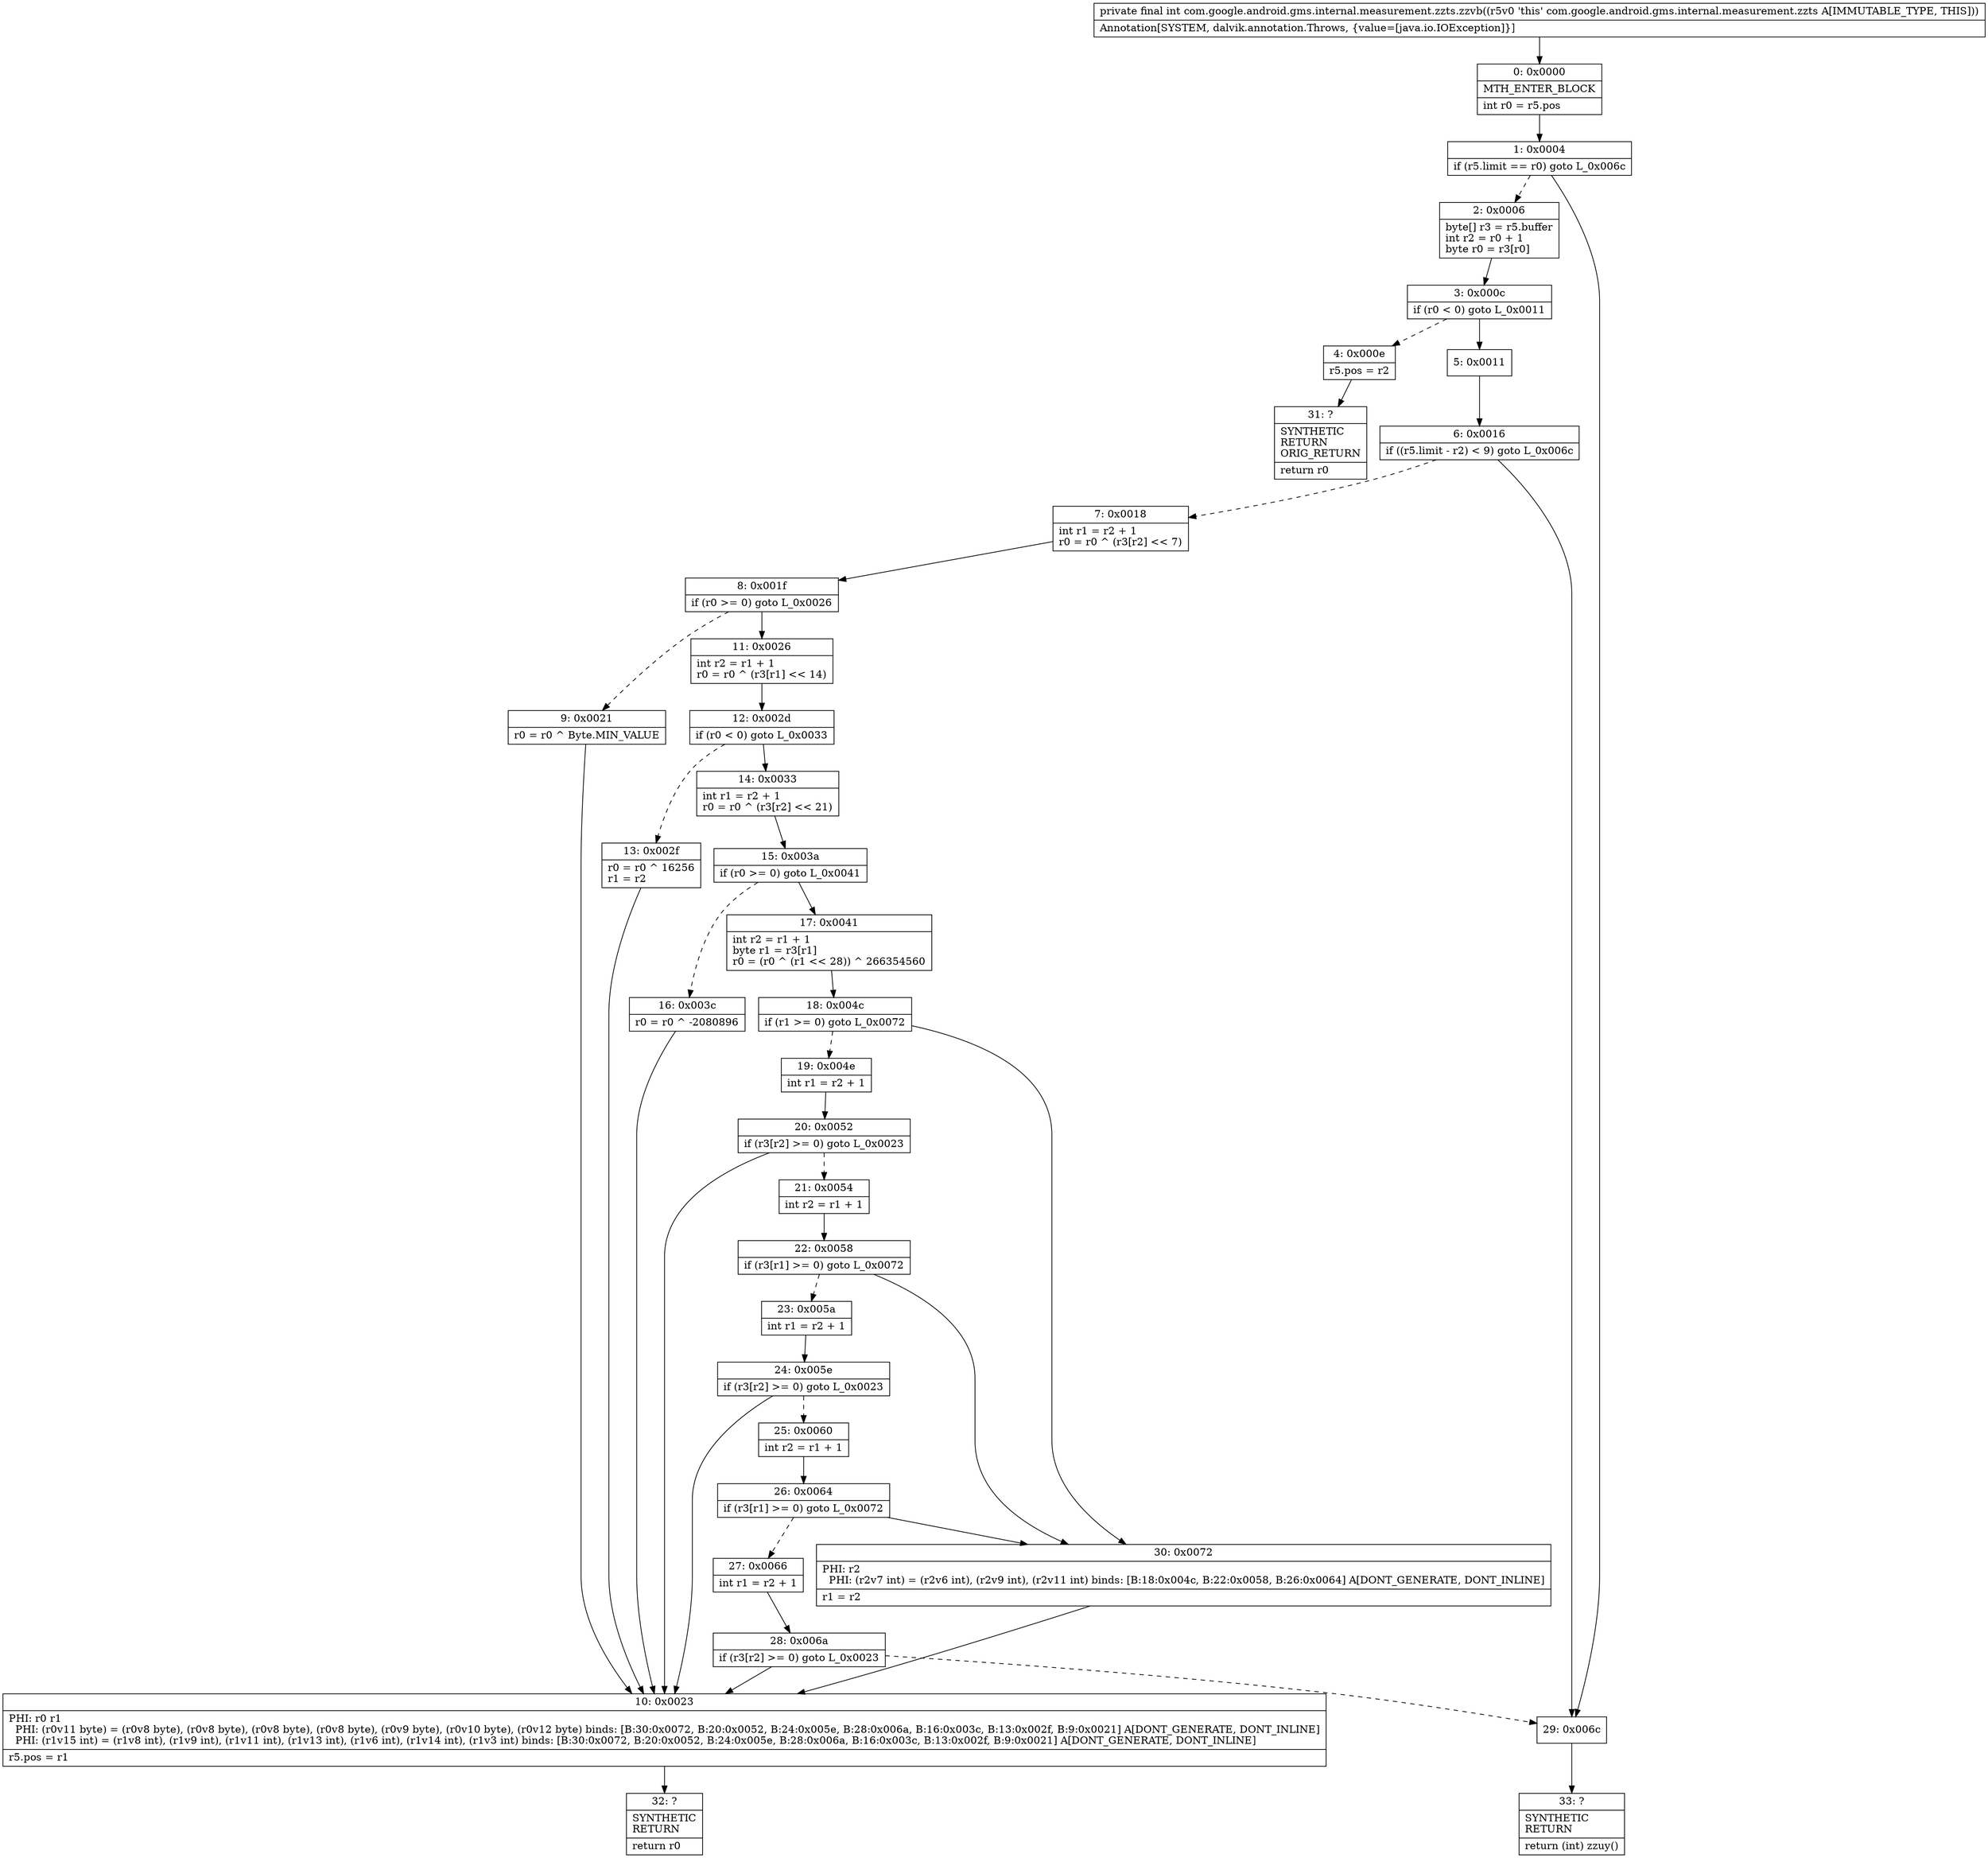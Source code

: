 digraph "CFG forcom.google.android.gms.internal.measurement.zzts.zzvb()I" {
Node_0 [shape=record,label="{0\:\ 0x0000|MTH_ENTER_BLOCK\l|int r0 = r5.pos\l}"];
Node_1 [shape=record,label="{1\:\ 0x0004|if (r5.limit == r0) goto L_0x006c\l}"];
Node_2 [shape=record,label="{2\:\ 0x0006|byte[] r3 = r5.buffer\lint r2 = r0 + 1\lbyte r0 = r3[r0]\l}"];
Node_3 [shape=record,label="{3\:\ 0x000c|if (r0 \< 0) goto L_0x0011\l}"];
Node_4 [shape=record,label="{4\:\ 0x000e|r5.pos = r2\l}"];
Node_5 [shape=record,label="{5\:\ 0x0011}"];
Node_6 [shape=record,label="{6\:\ 0x0016|if ((r5.limit \- r2) \< 9) goto L_0x006c\l}"];
Node_7 [shape=record,label="{7\:\ 0x0018|int r1 = r2 + 1\lr0 = r0 ^ (r3[r2] \<\< 7)\l}"];
Node_8 [shape=record,label="{8\:\ 0x001f|if (r0 \>= 0) goto L_0x0026\l}"];
Node_9 [shape=record,label="{9\:\ 0x0021|r0 = r0 ^ Byte.MIN_VALUE\l}"];
Node_10 [shape=record,label="{10\:\ 0x0023|PHI: r0 r1 \l  PHI: (r0v11 byte) = (r0v8 byte), (r0v8 byte), (r0v8 byte), (r0v8 byte), (r0v9 byte), (r0v10 byte), (r0v12 byte) binds: [B:30:0x0072, B:20:0x0052, B:24:0x005e, B:28:0x006a, B:16:0x003c, B:13:0x002f, B:9:0x0021] A[DONT_GENERATE, DONT_INLINE]\l  PHI: (r1v15 int) = (r1v8 int), (r1v9 int), (r1v11 int), (r1v13 int), (r1v6 int), (r1v14 int), (r1v3 int) binds: [B:30:0x0072, B:20:0x0052, B:24:0x005e, B:28:0x006a, B:16:0x003c, B:13:0x002f, B:9:0x0021] A[DONT_GENERATE, DONT_INLINE]\l|r5.pos = r1\l}"];
Node_11 [shape=record,label="{11\:\ 0x0026|int r2 = r1 + 1\lr0 = r0 ^ (r3[r1] \<\< 14)\l}"];
Node_12 [shape=record,label="{12\:\ 0x002d|if (r0 \< 0) goto L_0x0033\l}"];
Node_13 [shape=record,label="{13\:\ 0x002f|r0 = r0 ^ 16256\lr1 = r2\l}"];
Node_14 [shape=record,label="{14\:\ 0x0033|int r1 = r2 + 1\lr0 = r0 ^ (r3[r2] \<\< 21)\l}"];
Node_15 [shape=record,label="{15\:\ 0x003a|if (r0 \>= 0) goto L_0x0041\l}"];
Node_16 [shape=record,label="{16\:\ 0x003c|r0 = r0 ^ \-2080896\l}"];
Node_17 [shape=record,label="{17\:\ 0x0041|int r2 = r1 + 1\lbyte r1 = r3[r1]\lr0 = (r0 ^ (r1 \<\< 28)) ^ 266354560\l}"];
Node_18 [shape=record,label="{18\:\ 0x004c|if (r1 \>= 0) goto L_0x0072\l}"];
Node_19 [shape=record,label="{19\:\ 0x004e|int r1 = r2 + 1\l}"];
Node_20 [shape=record,label="{20\:\ 0x0052|if (r3[r2] \>= 0) goto L_0x0023\l}"];
Node_21 [shape=record,label="{21\:\ 0x0054|int r2 = r1 + 1\l}"];
Node_22 [shape=record,label="{22\:\ 0x0058|if (r3[r1] \>= 0) goto L_0x0072\l}"];
Node_23 [shape=record,label="{23\:\ 0x005a|int r1 = r2 + 1\l}"];
Node_24 [shape=record,label="{24\:\ 0x005e|if (r3[r2] \>= 0) goto L_0x0023\l}"];
Node_25 [shape=record,label="{25\:\ 0x0060|int r2 = r1 + 1\l}"];
Node_26 [shape=record,label="{26\:\ 0x0064|if (r3[r1] \>= 0) goto L_0x0072\l}"];
Node_27 [shape=record,label="{27\:\ 0x0066|int r1 = r2 + 1\l}"];
Node_28 [shape=record,label="{28\:\ 0x006a|if (r3[r2] \>= 0) goto L_0x0023\l}"];
Node_29 [shape=record,label="{29\:\ 0x006c}"];
Node_30 [shape=record,label="{30\:\ 0x0072|PHI: r2 \l  PHI: (r2v7 int) = (r2v6 int), (r2v9 int), (r2v11 int) binds: [B:18:0x004c, B:22:0x0058, B:26:0x0064] A[DONT_GENERATE, DONT_INLINE]\l|r1 = r2\l}"];
Node_31 [shape=record,label="{31\:\ ?|SYNTHETIC\lRETURN\lORIG_RETURN\l|return r0\l}"];
Node_32 [shape=record,label="{32\:\ ?|SYNTHETIC\lRETURN\l|return r0\l}"];
Node_33 [shape=record,label="{33\:\ ?|SYNTHETIC\lRETURN\l|return (int) zzuy()\l}"];
MethodNode[shape=record,label="{private final int com.google.android.gms.internal.measurement.zzts.zzvb((r5v0 'this' com.google.android.gms.internal.measurement.zzts A[IMMUTABLE_TYPE, THIS]))  | Annotation[SYSTEM, dalvik.annotation.Throws, \{value=[java.io.IOException]\}]\l}"];
MethodNode -> Node_0;
Node_0 -> Node_1;
Node_1 -> Node_2[style=dashed];
Node_1 -> Node_29;
Node_2 -> Node_3;
Node_3 -> Node_4[style=dashed];
Node_3 -> Node_5;
Node_4 -> Node_31;
Node_5 -> Node_6;
Node_6 -> Node_7[style=dashed];
Node_6 -> Node_29;
Node_7 -> Node_8;
Node_8 -> Node_9[style=dashed];
Node_8 -> Node_11;
Node_9 -> Node_10;
Node_10 -> Node_32;
Node_11 -> Node_12;
Node_12 -> Node_13[style=dashed];
Node_12 -> Node_14;
Node_13 -> Node_10;
Node_14 -> Node_15;
Node_15 -> Node_16[style=dashed];
Node_15 -> Node_17;
Node_16 -> Node_10;
Node_17 -> Node_18;
Node_18 -> Node_19[style=dashed];
Node_18 -> Node_30;
Node_19 -> Node_20;
Node_20 -> Node_10;
Node_20 -> Node_21[style=dashed];
Node_21 -> Node_22;
Node_22 -> Node_23[style=dashed];
Node_22 -> Node_30;
Node_23 -> Node_24;
Node_24 -> Node_10;
Node_24 -> Node_25[style=dashed];
Node_25 -> Node_26;
Node_26 -> Node_27[style=dashed];
Node_26 -> Node_30;
Node_27 -> Node_28;
Node_28 -> Node_10;
Node_28 -> Node_29[style=dashed];
Node_29 -> Node_33;
Node_30 -> Node_10;
}

